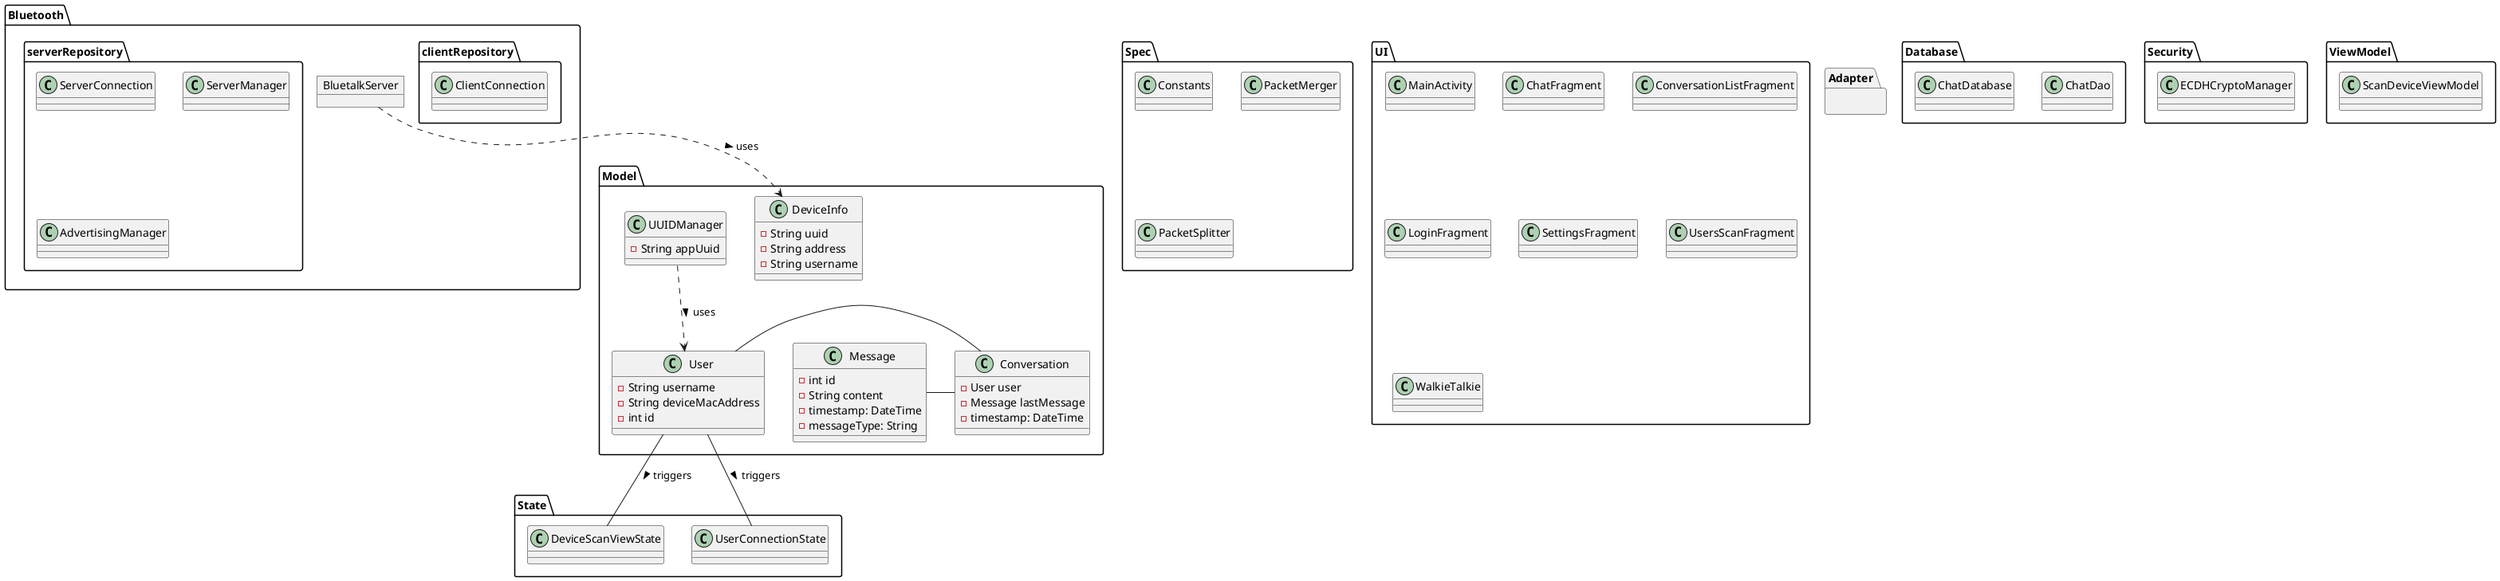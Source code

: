 @startuml

package "Adapter" {
}

package "Bluetooth" {
  package clientRepository{
    class ClientConnection
  }
  package serverRepository{
    class ServerConnection
    class ServerManager
    class AdvertisingManager
  }

  object BluetalkServer {
  }
}

package "Database" {
  class ChatDao {
  }
  class ChatDatabase {
  }
}

package "Model" {
  class User {
    - String username
    - String deviceMacAddress
    - int id
  }
  class Message {
    - int id
    - String content
    - timestamp: DateTime
    - messageType: String
  }
  class Conversation {
    - User user
    - Message lastMessage
    - timestamp: DateTime
  }
  class DeviceInfo {
    - String uuid
    - String address
    - String username
  }
  class UUIDManager {
    - String appUuid
  }
}

package "Security" {
  class ECDHCryptoManager {
  }
}

package "Spec" {
  class Constants {
  }
  class PacketMerger {
  }
  class PacketSplitter {
  }
}

package "State" {
  class DeviceScanViewState {
  }
  class UserConnectionState {
  }
}

package "UI" {
  class MainActivity {
  }
  class ChatFragment {
  }
  class ConversationListFragment {
  }
  class LoginFragment {
  }
  class SettingsFragment {
  }
  class UsersScanFragment {
  }
  class WalkieTalkie {
  }
}

package "ViewModel" {
  class ScanDeviceViewModel {
  }
}

User -right- Conversation
Message -right- Conversation
BluetalkServer ..> DeviceInfo : uses >
User -down- DeviceScanViewState : triggers >
User -down- UserConnectionState : triggers >
UUIDManager ..> User : uses >

@enduml

